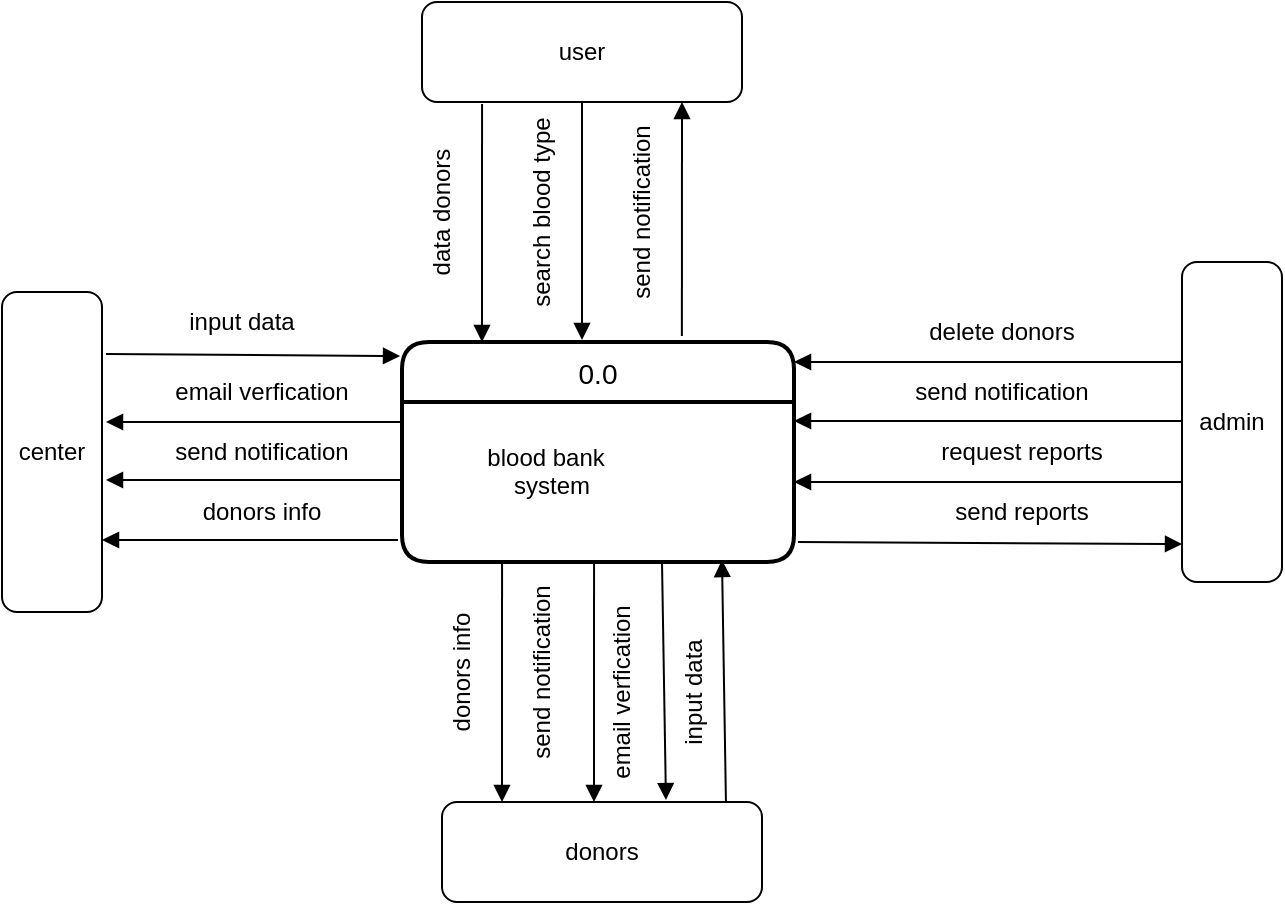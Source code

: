 <mxfile version="13.9.9" type="device"><diagram id="N0fr_BET8le8MlFSM3e6" name="Page-1"><mxGraphModel dx="852" dy="494" grid="1" gridSize="10" guides="1" tooltips="1" connect="1" arrows="1" fold="1" page="1" pageScale="1" pageWidth="827" pageHeight="1169" math="0" shadow="0"><root><mxCell id="0"/><mxCell id="1" parent="0"/><mxCell id="69aS80KqtSwFLm90fAGQ-1" value="0.0" style="swimlane;childLayout=stackLayout;horizontal=1;startSize=30;horizontalStack=0;rounded=1;fontSize=14;fontStyle=0;strokeWidth=2;resizeParent=0;resizeLast=1;shadow=0;dashed=0;align=center;" vertex="1" parent="1"><mxGeometry x="320" y="240" width="196" height="110" as="geometry"><mxRectangle x="330" y="200" width="70" height="30" as="alternateBounds"/></mxGeometry></mxCell><mxCell id="69aS80KqtSwFLm90fAGQ-2" value="          &#10;           blood bank&#10;               system" style="align=left;strokeColor=none;fillColor=none;spacingLeft=4;fontSize=12;verticalAlign=top;resizable=0;rotatable=0;part=1;" vertex="1" parent="69aS80KqtSwFLm90fAGQ-1"><mxGeometry y="30" width="196" height="80" as="geometry"/></mxCell><mxCell id="69aS80KqtSwFLm90fAGQ-4" value="" style="endArrow=block;endFill=1;endSize=6;html=1;exitX=0.5;exitY=1;exitDx=0;exitDy=0;" edge="1" parent="1" source="69aS80KqtSwFLm90fAGQ-5"><mxGeometry width="100" relative="1" as="geometry"><mxPoint x="350" y="170" as="sourcePoint"/><mxPoint x="410" y="239" as="targetPoint"/></mxGeometry></mxCell><mxCell id="69aS80KqtSwFLm90fAGQ-5" value="user" style="shape=ext;rounded=1;html=1;whiteSpace=wrap;" vertex="1" parent="1"><mxGeometry x="330" y="70" width="160" height="50" as="geometry"/></mxCell><mxCell id="69aS80KqtSwFLm90fAGQ-7" value="search blood type" style="text;html=1;strokeColor=none;fillColor=none;align=center;verticalAlign=middle;whiteSpace=wrap;rounded=0;rotation=270;" vertex="1" parent="1"><mxGeometry x="340" y="160" width="100" height="30" as="geometry"/></mxCell><mxCell id="69aS80KqtSwFLm90fAGQ-9" value="" style="endArrow=block;endFill=1;endSize=6;html=1;exitX=0.5;exitY=1;exitDx=0;exitDy=0;entryX=0.43;entryY=-0.011;entryDx=0;entryDy=0;entryPerimeter=0;" edge="1" parent="1"><mxGeometry width="100" relative="1" as="geometry"><mxPoint x="360.02" y="120.99" as="sourcePoint"/><mxPoint x="360" y="240" as="targetPoint"/></mxGeometry></mxCell><mxCell id="69aS80KqtSwFLm90fAGQ-10" value="data donors" style="text;html=1;strokeColor=none;fillColor=none;align=center;verticalAlign=middle;whiteSpace=wrap;rounded=0;rotation=270;" vertex="1" parent="1"><mxGeometry x="290" y="160" width="100" height="30" as="geometry"/></mxCell><mxCell id="69aS80KqtSwFLm90fAGQ-12" value="send notification" style="text;html=1;strokeColor=none;fillColor=none;align=center;verticalAlign=middle;whiteSpace=wrap;rounded=0;rotation=270;" vertex="1" parent="1"><mxGeometry x="390" y="160" width="100" height="30" as="geometry"/></mxCell><mxCell id="69aS80KqtSwFLm90fAGQ-14" value="" style="endArrow=block;endFill=1;endSize=6;html=1;entryX=0.43;entryY=-0.011;entryDx=0;entryDy=0;entryPerimeter=0;exitX=0.5;exitY=1;exitDx=0;exitDy=0;" edge="1" parent="1"><mxGeometry width="100" relative="1" as="geometry"><mxPoint x="450" y="350" as="sourcePoint"/><mxPoint x="451.98" y="469.01" as="targetPoint"/></mxGeometry></mxCell><mxCell id="69aS80KqtSwFLm90fAGQ-15" value="donors" style="shape=ext;rounded=1;html=1;whiteSpace=wrap;" vertex="1" parent="1"><mxGeometry x="340" y="470" width="160" height="50" as="geometry"/></mxCell><mxCell id="69aS80KqtSwFLm90fAGQ-16" value="send notification" style="text;html=1;strokeColor=none;fillColor=none;align=center;verticalAlign=middle;whiteSpace=wrap;rounded=0;rotation=270;" vertex="1" parent="1"><mxGeometry x="340" y="390" width="100" height="30" as="geometry"/></mxCell><mxCell id="69aS80KqtSwFLm90fAGQ-17" value="" style="endArrow=block;endFill=1;endSize=6;html=1;exitX=0.5;exitY=1;exitDx=0;exitDy=0;entryX=0.43;entryY=-0.011;entryDx=0;entryDy=0;entryPerimeter=0;" edge="1" parent="1"><mxGeometry width="100" relative="1" as="geometry"><mxPoint x="370.02" y="350.99" as="sourcePoint"/><mxPoint x="370" y="470" as="targetPoint"/></mxGeometry></mxCell><mxCell id="69aS80KqtSwFLm90fAGQ-18" value="email verfication" style="text;html=1;strokeColor=none;fillColor=none;align=center;verticalAlign=middle;whiteSpace=wrap;rounded=0;rotation=270;" vertex="1" parent="1"><mxGeometry x="380" y="400" width="100" height="30" as="geometry"/></mxCell><mxCell id="69aS80KqtSwFLm90fAGQ-20" value="donors info" style="text;html=1;strokeColor=none;fillColor=none;align=center;verticalAlign=middle;whiteSpace=wrap;rounded=0;rotation=270;" vertex="1" parent="1"><mxGeometry x="300" y="390" width="100" height="30" as="geometry"/></mxCell><mxCell id="69aS80KqtSwFLm90fAGQ-23" value="" style="endArrow=block;endFill=1;endSize=6;html=1;entryX=0.801;entryY=1;entryDx=0;entryDy=0;entryPerimeter=0;exitX=0.881;exitY=0.02;exitDx=0;exitDy=0;exitPerimeter=0;" edge="1" parent="1"><mxGeometry width="100" relative="1" as="geometry"><mxPoint x="481.97" y="470" as="sourcePoint"/><mxPoint x="479.996" y="349" as="targetPoint"/></mxGeometry></mxCell><mxCell id="69aS80KqtSwFLm90fAGQ-24" value="input data" style="text;html=1;strokeColor=none;fillColor=none;align=center;verticalAlign=middle;whiteSpace=wrap;rounded=0;rotation=270;" vertex="1" parent="1"><mxGeometry x="416" y="400" width="100" height="30" as="geometry"/></mxCell><mxCell id="69aS80KqtSwFLm90fAGQ-26" value="" style="endArrow=block;endFill=1;endSize=6;html=1;exitX=0.5;exitY=1;exitDx=0;exitDy=0;entryX=0.43;entryY=-0.011;entryDx=0;entryDy=0;entryPerimeter=0;" edge="1" parent="1"><mxGeometry width="100" relative="1" as="geometry"><mxPoint x="416.02" y="350.99" as="sourcePoint"/><mxPoint x="416" y="470" as="targetPoint"/></mxGeometry></mxCell><mxCell id="69aS80KqtSwFLm90fAGQ-27" value="admin" style="shape=ext;rounded=1;html=1;whiteSpace=wrap;direction=south;" vertex="1" parent="1"><mxGeometry x="710" y="200" width="50" height="160" as="geometry"/></mxCell><mxCell id="69aS80KqtSwFLm90fAGQ-28" value="" style="endArrow=block;endFill=1;endSize=6;html=1;" edge="1" parent="1"><mxGeometry width="100" relative="1" as="geometry"><mxPoint x="710" y="250" as="sourcePoint"/><mxPoint x="516" y="250" as="targetPoint"/></mxGeometry></mxCell><mxCell id="69aS80KqtSwFLm90fAGQ-29" value="delete donors" style="text;html=1;strokeColor=none;fillColor=none;align=center;verticalAlign=middle;whiteSpace=wrap;rounded=0;rotation=0;" vertex="1" parent="1"><mxGeometry x="570" y="220" width="100" height="30" as="geometry"/></mxCell><mxCell id="69aS80KqtSwFLm90fAGQ-30" value="" style="endArrow=block;endFill=1;endSize=6;html=1;" edge="1" parent="1"><mxGeometry width="100" relative="1" as="geometry"><mxPoint x="710" y="279.5" as="sourcePoint"/><mxPoint x="516" y="279.5" as="targetPoint"/></mxGeometry></mxCell><mxCell id="69aS80KqtSwFLm90fAGQ-31" value="send notification" style="text;html=1;strokeColor=none;fillColor=none;align=center;verticalAlign=middle;whiteSpace=wrap;rounded=0;rotation=0;" vertex="1" parent="1"><mxGeometry x="570" y="250" width="100" height="30" as="geometry"/></mxCell><mxCell id="69aS80KqtSwFLm90fAGQ-32" value="" style="endArrow=block;endFill=1;endSize=6;html=1;" edge="1" parent="1"><mxGeometry width="100" relative="1" as="geometry"><mxPoint x="710" y="310" as="sourcePoint"/><mxPoint x="516" y="310" as="targetPoint"/></mxGeometry></mxCell><mxCell id="69aS80KqtSwFLm90fAGQ-33" value="request reports" style="text;html=1;strokeColor=none;fillColor=none;align=center;verticalAlign=middle;whiteSpace=wrap;rounded=0;rotation=0;" vertex="1" parent="1"><mxGeometry x="580" y="280" width="100" height="30" as="geometry"/></mxCell><mxCell id="69aS80KqtSwFLm90fAGQ-34" value="" style="endArrow=block;endFill=1;endSize=6;html=1;exitX=1.01;exitY=0.875;exitDx=0;exitDy=0;exitPerimeter=0;" edge="1" parent="1" source="69aS80KqtSwFLm90fAGQ-2"><mxGeometry width="100" relative="1" as="geometry"><mxPoint x="710" y="340" as="sourcePoint"/><mxPoint x="710" y="341" as="targetPoint"/></mxGeometry></mxCell><mxCell id="69aS80KqtSwFLm90fAGQ-35" value="" style="endArrow=block;endFill=1;endSize=6;html=1;exitX=0.714;exitY=-0.027;exitDx=0;exitDy=0;exitPerimeter=0;" edge="1" parent="1" source="69aS80KqtSwFLm90fAGQ-1"><mxGeometry width="100" relative="1" as="geometry"><mxPoint x="460" y="230" as="sourcePoint"/><mxPoint x="460" y="120" as="targetPoint"/></mxGeometry></mxCell><mxCell id="69aS80KqtSwFLm90fAGQ-36" value="center" style="shape=ext;rounded=1;html=1;whiteSpace=wrap;direction=south;" vertex="1" parent="1"><mxGeometry x="120" y="215" width="50" height="160" as="geometry"/></mxCell><mxCell id="69aS80KqtSwFLm90fAGQ-38" value="send reports" style="text;html=1;strokeColor=none;fillColor=none;align=center;verticalAlign=middle;whiteSpace=wrap;rounded=0;rotation=0;" vertex="1" parent="1"><mxGeometry x="580" y="310" width="100" height="30" as="geometry"/></mxCell><mxCell id="69aS80KqtSwFLm90fAGQ-39" value="" style="endArrow=block;endFill=1;endSize=6;html=1;exitX=0.194;exitY=-0.04;exitDx=0;exitDy=0;exitPerimeter=0;entryX=-0.005;entryY=0.064;entryDx=0;entryDy=0;entryPerimeter=0;" edge="1" parent="1" source="69aS80KqtSwFLm90fAGQ-36" target="69aS80KqtSwFLm90fAGQ-1"><mxGeometry width="100" relative="1" as="geometry"><mxPoint x="220.02" y="230.99" as="sourcePoint"/><mxPoint x="320" y="249" as="targetPoint"/></mxGeometry></mxCell><mxCell id="69aS80KqtSwFLm90fAGQ-40" value="input data" style="text;html=1;strokeColor=none;fillColor=none;align=center;verticalAlign=middle;whiteSpace=wrap;rounded=0;rotation=0;" vertex="1" parent="1"><mxGeometry x="190" y="215" width="100" height="30" as="geometry"/></mxCell><mxCell id="69aS80KqtSwFLm90fAGQ-42" value="email verfication" style="text;html=1;strokeColor=none;fillColor=none;align=center;verticalAlign=middle;whiteSpace=wrap;rounded=0;rotation=0;" vertex="1" parent="1"><mxGeometry x="200" y="250" width="100" height="30" as="geometry"/></mxCell><mxCell id="69aS80KqtSwFLm90fAGQ-43" value="" style="endArrow=block;endFill=1;endSize=6;html=1;exitX=0;exitY=0.5;exitDx=0;exitDy=0;" edge="1" parent="1"><mxGeometry width="100" relative="1" as="geometry"><mxPoint x="320" y="280" as="sourcePoint"/><mxPoint x="172" y="280" as="targetPoint"/><Array as="points"><mxPoint x="250" y="280"/></Array></mxGeometry></mxCell><mxCell id="69aS80KqtSwFLm90fAGQ-47" value="" style="endArrow=block;endFill=1;endSize=6;html=1;exitX=0;exitY=0.5;exitDx=0;exitDy=0;" edge="1" parent="1"><mxGeometry width="100" relative="1" as="geometry"><mxPoint x="320" y="309" as="sourcePoint"/><mxPoint x="172" y="309" as="targetPoint"/><Array as="points"><mxPoint x="250" y="309"/></Array></mxGeometry></mxCell><mxCell id="69aS80KqtSwFLm90fAGQ-48" value="send notification" style="text;html=1;strokeColor=none;fillColor=none;align=center;verticalAlign=middle;whiteSpace=wrap;rounded=0;rotation=0;" vertex="1" parent="1"><mxGeometry x="200" y="280" width="100" height="30" as="geometry"/></mxCell><mxCell id="69aS80KqtSwFLm90fAGQ-50" value="" style="endArrow=block;endFill=1;endSize=6;html=1;exitX=0;exitY=0.5;exitDx=0;exitDy=0;" edge="1" parent="1"><mxGeometry width="100" relative="1" as="geometry"><mxPoint x="318" y="339" as="sourcePoint"/><mxPoint x="170" y="339" as="targetPoint"/><Array as="points"><mxPoint x="248" y="339"/></Array></mxGeometry></mxCell><mxCell id="69aS80KqtSwFLm90fAGQ-51" value="donors info" style="text;html=1;strokeColor=none;fillColor=none;align=center;verticalAlign=middle;whiteSpace=wrap;rounded=0;rotation=0;" vertex="1" parent="1"><mxGeometry x="200" y="310" width="100" height="30" as="geometry"/></mxCell></root></mxGraphModel></diagram></mxfile>